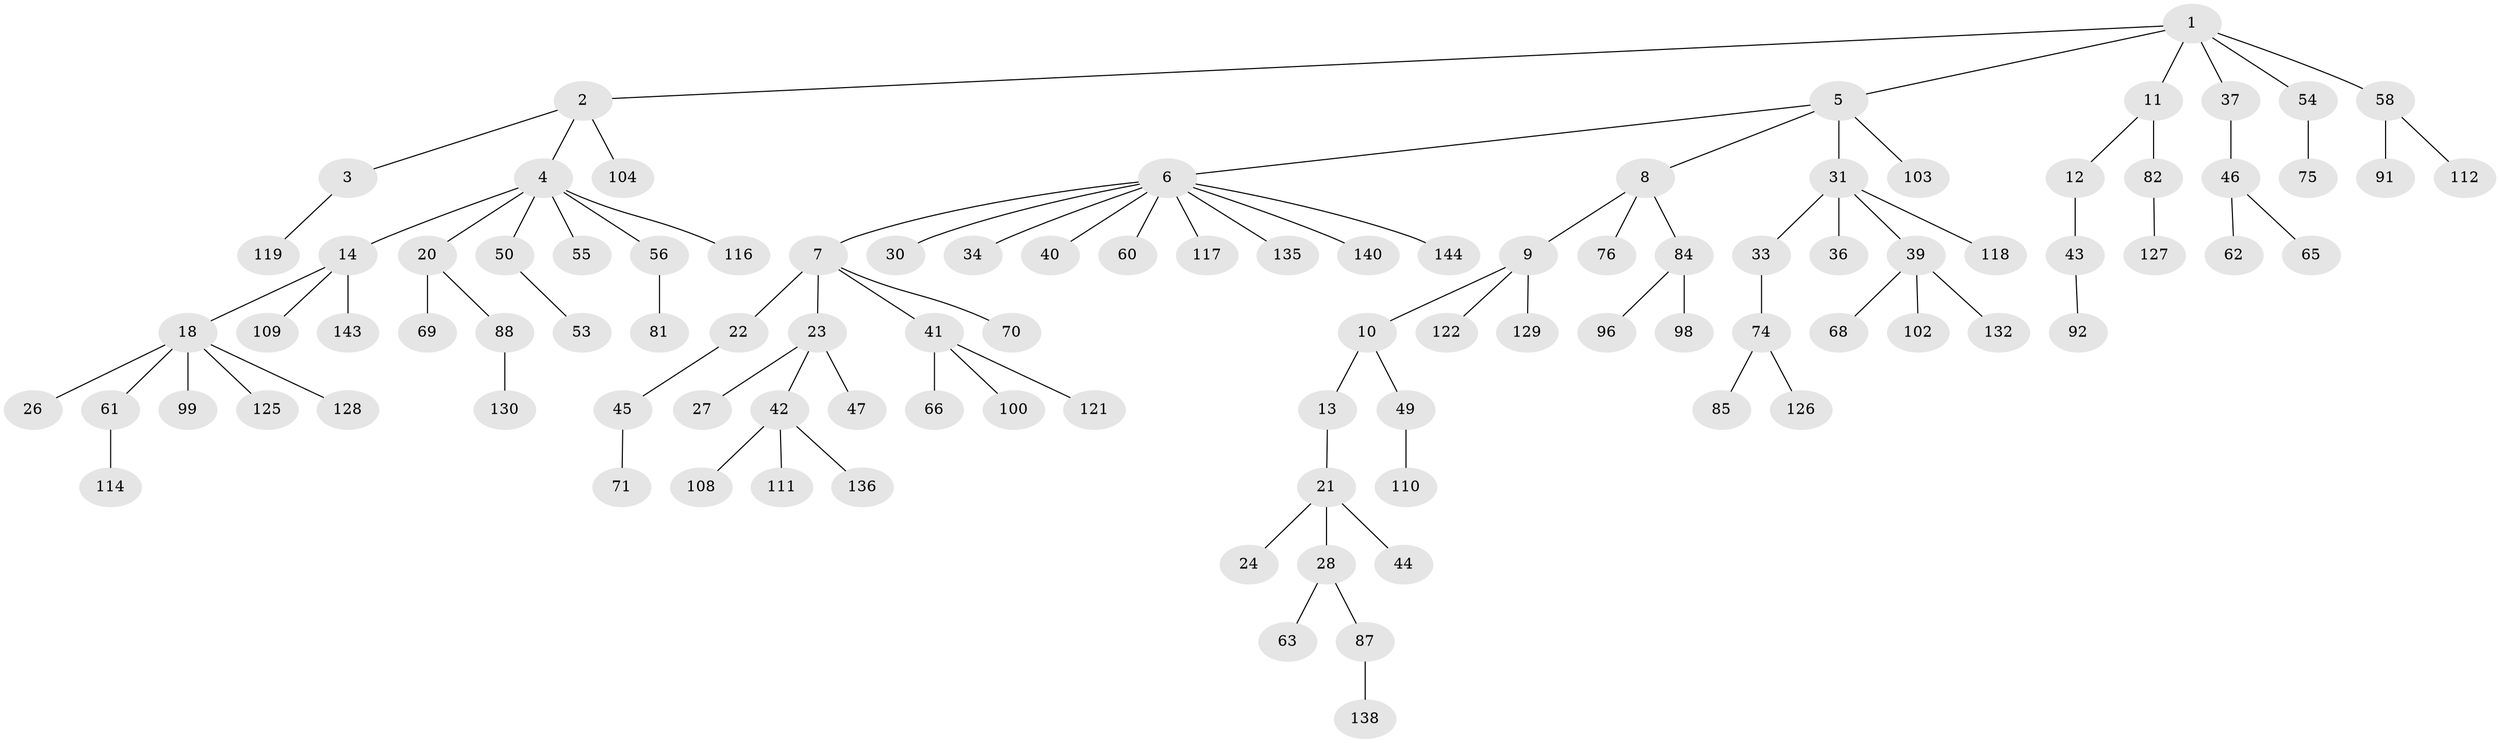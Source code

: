 // Generated by graph-tools (version 1.1) at 2025/24/03/03/25 07:24:08]
// undirected, 98 vertices, 97 edges
graph export_dot {
graph [start="1"]
  node [color=gray90,style=filled];
  1 [super="+17"];
  2 [super="+79"];
  3 [super="+25"];
  4 [super="+48"];
  5 [super="+19"];
  6 [super="+32"];
  7 [super="+15"];
  8 [super="+145"];
  9 [super="+29"];
  10 [super="+124"];
  11 [super="+16"];
  12 [super="+106"];
  13;
  14 [super="+97"];
  18 [super="+52"];
  20 [super="+38"];
  21 [super="+90"];
  22;
  23;
  24;
  26;
  27;
  28 [super="+89"];
  30 [super="+107"];
  31 [super="+35"];
  33;
  34 [super="+51"];
  36 [super="+57"];
  37 [super="+113"];
  39 [super="+59"];
  40;
  41 [super="+78"];
  42 [super="+67"];
  43 [super="+83"];
  44;
  45 [super="+101"];
  46 [super="+86"];
  47 [super="+77"];
  49 [super="+80"];
  50;
  53 [super="+134"];
  54 [super="+72"];
  55 [super="+93"];
  56 [super="+73"];
  58 [super="+64"];
  60;
  61 [super="+95"];
  62 [super="+120"];
  63;
  65;
  66;
  68;
  69;
  70 [super="+105"];
  71;
  74 [super="+141"];
  75 [super="+133"];
  76;
  81;
  82;
  84 [super="+94"];
  85;
  87;
  88 [super="+139"];
  91;
  92;
  96;
  98 [super="+115"];
  99;
  100;
  102;
  103;
  104;
  108;
  109 [super="+123"];
  110;
  111;
  112;
  114;
  116;
  117;
  118;
  119 [super="+137"];
  121;
  122 [super="+131"];
  125;
  126;
  127;
  128;
  129 [super="+142"];
  130;
  132;
  135;
  136;
  138;
  140;
  143;
  144;
  1 -- 2;
  1 -- 5;
  1 -- 11;
  1 -- 54;
  1 -- 58;
  1 -- 37;
  2 -- 3;
  2 -- 4;
  2 -- 104;
  3 -- 119;
  4 -- 14;
  4 -- 20;
  4 -- 50;
  4 -- 116;
  4 -- 56;
  4 -- 55;
  5 -- 6;
  5 -- 8;
  5 -- 31;
  5 -- 103;
  6 -- 7;
  6 -- 30;
  6 -- 40;
  6 -- 60;
  6 -- 117;
  6 -- 140;
  6 -- 144;
  6 -- 34;
  6 -- 135;
  7 -- 22;
  7 -- 41;
  7 -- 23;
  7 -- 70;
  8 -- 9;
  8 -- 76;
  8 -- 84;
  9 -- 10;
  9 -- 129;
  9 -- 122;
  10 -- 13;
  10 -- 49;
  11 -- 12;
  11 -- 82;
  12 -- 43;
  13 -- 21;
  14 -- 18;
  14 -- 109;
  14 -- 143;
  18 -- 26;
  18 -- 61;
  18 -- 128;
  18 -- 99;
  18 -- 125;
  20 -- 69;
  20 -- 88;
  21 -- 24;
  21 -- 28;
  21 -- 44;
  22 -- 45;
  23 -- 27;
  23 -- 42;
  23 -- 47;
  28 -- 63;
  28 -- 87;
  31 -- 33;
  31 -- 39;
  31 -- 36;
  31 -- 118;
  33 -- 74;
  37 -- 46;
  39 -- 68;
  39 -- 132;
  39 -- 102;
  41 -- 66;
  41 -- 100;
  41 -- 121;
  42 -- 108;
  42 -- 136;
  42 -- 111;
  43 -- 92;
  45 -- 71;
  46 -- 62;
  46 -- 65;
  49 -- 110;
  50 -- 53;
  54 -- 75;
  56 -- 81;
  58 -- 91;
  58 -- 112;
  61 -- 114;
  74 -- 85;
  74 -- 126;
  82 -- 127;
  84 -- 96;
  84 -- 98;
  87 -- 138;
  88 -- 130;
}
